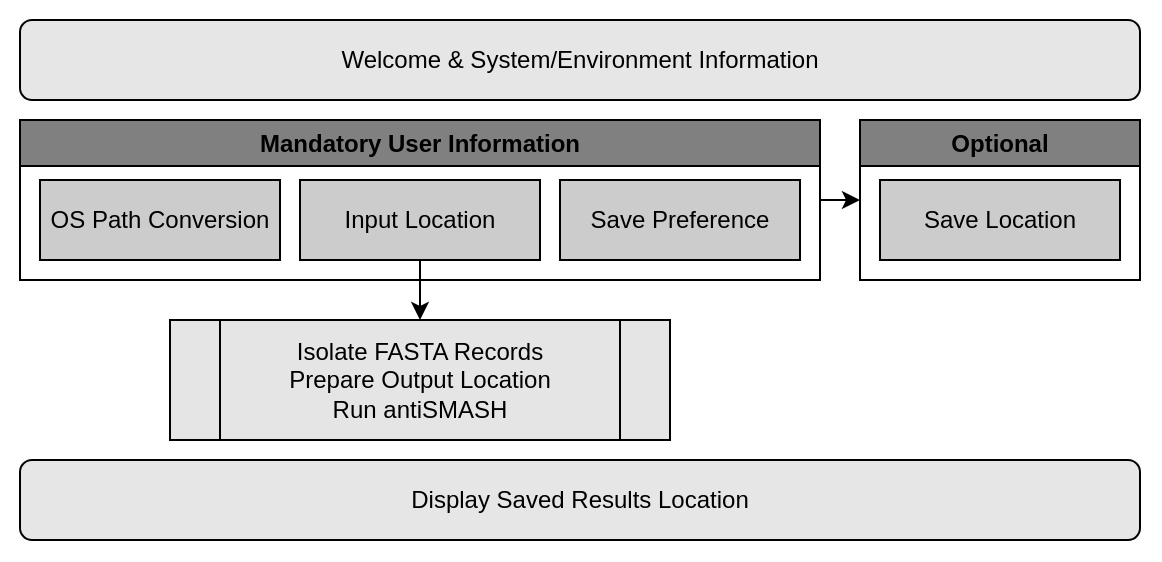 <mxfile>
    <diagram id="bvd-5e-m2Q1ShQEfhIDy" name="Page-1">
        <mxGraphModel dx="1111" dy="1676" grid="1" gridSize="10" guides="1" tooltips="1" connect="1" arrows="1" fold="1" page="1" pageScale="1" pageWidth="850" pageHeight="1100" background="#ffffff" math="0" shadow="0">
            <root>
                <mxCell id="0"/>
                <mxCell id="1" parent="0"/>
                <mxCell id="2" value="&lt;span style=&quot;background-color: initial;&quot;&gt;Isolate FASTA Records&lt;/span&gt;&lt;div&gt;&lt;div&gt;Prepare Output Location&lt;/div&gt;&lt;div&gt;Run antiSMASH&lt;/div&gt;&lt;/div&gt;" style="shape=process;whiteSpace=wrap;html=1;backgroundOutline=1;strokeColor=#000000;fillColor=#e5e5e5;fontColor=#000000;fontFamily=Arial;fontSource=https%3A%2F%2Ffonts.googleapis.com%2Fcss%3Ffamily%3DArial;" vertex="1" parent="1">
                    <mxGeometry x="145" y="-860" width="250" height="60" as="geometry"/>
                </mxCell>
                <mxCell id="3" value="Mandatory User Information" style="swimlane;whiteSpace=wrap;html=1;strokeColor=#000000;fillColor=#808080;fontColor=#000000;fontFamily=Arial;fontSource=https%3A%2F%2Ffonts.googleapis.com%2Fcss%3Ffamily%3DArial;" vertex="1" parent="1">
                    <mxGeometry x="70" y="-960" width="400" height="80" as="geometry"/>
                </mxCell>
                <mxCell id="4" value="Input Location" style="rectangle;whiteSpace=wrap;html=1;strokeColor=#000000;fillColor=#CCCCCC;fontColor=#000000;fontFamily=Arial;fontSource=https%3A%2F%2Ffonts.googleapis.com%2Fcss%3Ffamily%3DArial;" vertex="1" parent="3">
                    <mxGeometry x="140" y="30" width="120" height="40" as="geometry"/>
                </mxCell>
                <mxCell id="5" value="Save Preference" style="rectangle;whiteSpace=wrap;html=1;strokeColor=#000000;fillColor=#CCCCCC;fontColor=#000000;fontFamily=Arial;fontSource=https%3A%2F%2Ffonts.googleapis.com%2Fcss%3Ffamily%3DArial;" vertex="1" parent="3">
                    <mxGeometry x="270" y="30" width="120" height="40" as="geometry"/>
                </mxCell>
                <mxCell id="6" value="OS Path Conversion" style="rectangle;whiteSpace=wrap;html=1;strokeColor=#000000;fillColor=#CCCCCC;fontColor=#000000;fontFamily=Arial;fontSource=https%3A%2F%2Ffonts.googleapis.com%2Fcss%3Ffamily%3DArial;" vertex="1" parent="3">
                    <mxGeometry x="10" y="30" width="120" height="40" as="geometry"/>
                </mxCell>
                <mxCell id="7" value="Optional" style="swimlane;whiteSpace=wrap;html=1;strokeColor=#000000;fillColor=#808080;fontColor=#000000;fontFamily=Arial;fontSource=https%3A%2F%2Ffonts.googleapis.com%2Fcss%3Ffamily%3DArial;" vertex="1" parent="1">
                    <mxGeometry x="490" y="-960" width="140" height="80" as="geometry"/>
                </mxCell>
                <mxCell id="8" value="Save Location" style="rectangle;whiteSpace=wrap;html=1;strokeColor=#000000;fillColor=#CCCCCC;fontColor=#000000;fontFamily=Arial;fontSource=https%3A%2F%2Ffonts.googleapis.com%2Fcss%3Ffamily%3DArial;" vertex="1" parent="7">
                    <mxGeometry x="10" y="30" width="120" height="40" as="geometry"/>
                </mxCell>
                <mxCell id="9" style="edgeStyle=orthogonalEdgeStyle;rounded=0;orthogonalLoop=1;jettySize=auto;html=1;exitX=1;exitY=0.5;exitDx=0;exitDy=0;entryX=0;entryY=0.5;entryDx=0;entryDy=0;strokeColor=#000000;fillColor=#CCCCCC;fontColor=#000000;fontFamily=Arial;fontSource=https%3A%2F%2Ffonts.googleapis.com%2Fcss%3Ffamily%3DArial;" edge="1" parent="1" source="3" target="7">
                    <mxGeometry relative="1" as="geometry"/>
                </mxCell>
                <mxCell id="10" style="edgeStyle=none;html=1;exitX=0.5;exitY=1;exitDx=0;exitDy=0;entryX=0.5;entryY=0;entryDx=0;entryDy=0;strokeColor=#000000;fontFamily=Tahoma;fontSize=12;fontColor=#000000;fillColor=#CCCCCC;" edge="1" parent="1" source="4" target="2">
                    <mxGeometry relative="1" as="geometry"/>
                </mxCell>
                <mxCell id="11" value="Display Saved Results Location" style="rounded=1;whiteSpace=wrap;html=1;fontSize=12;glass=0;strokeWidth=1;shadow=0;strokeColor=#000000;fillColor=#E6E6E6;fontColor=#000000;fontFamily=Arial;fontSource=https%3A%2F%2Ffonts.googleapis.com%2Fcss%3Ffamily%3DArial;" vertex="1" parent="1">
                    <mxGeometry x="70" y="-790" width="560" height="40" as="geometry"/>
                </mxCell>
                <mxCell id="12" value="&lt;font&gt;Welcome &amp;amp; System/Environment Information&lt;/font&gt;" style="rounded=1;whiteSpace=wrap;html=1;fontSize=12;glass=0;strokeWidth=1;shadow=0;strokeColor=#000000;fillColor=#E6E6E6;fontColor=#000000;fontFamily=Arial;fontSource=https%3A%2F%2Ffonts.googleapis.com%2Fcss%3Ffamily%3DArial;" vertex="1" parent="1">
                    <mxGeometry x="70" y="-1010" width="560" height="40" as="geometry"/>
                </mxCell>
                <mxCell id="13" value="" style="rounded=0;whiteSpace=wrap;html=1;fillColor=none;strokeColor=none;" vertex="1" parent="1">
                    <mxGeometry x="60" y="-1020" width="580" height="280" as="geometry"/>
                </mxCell>
            </root>
        </mxGraphModel>
    </diagram>
</mxfile>